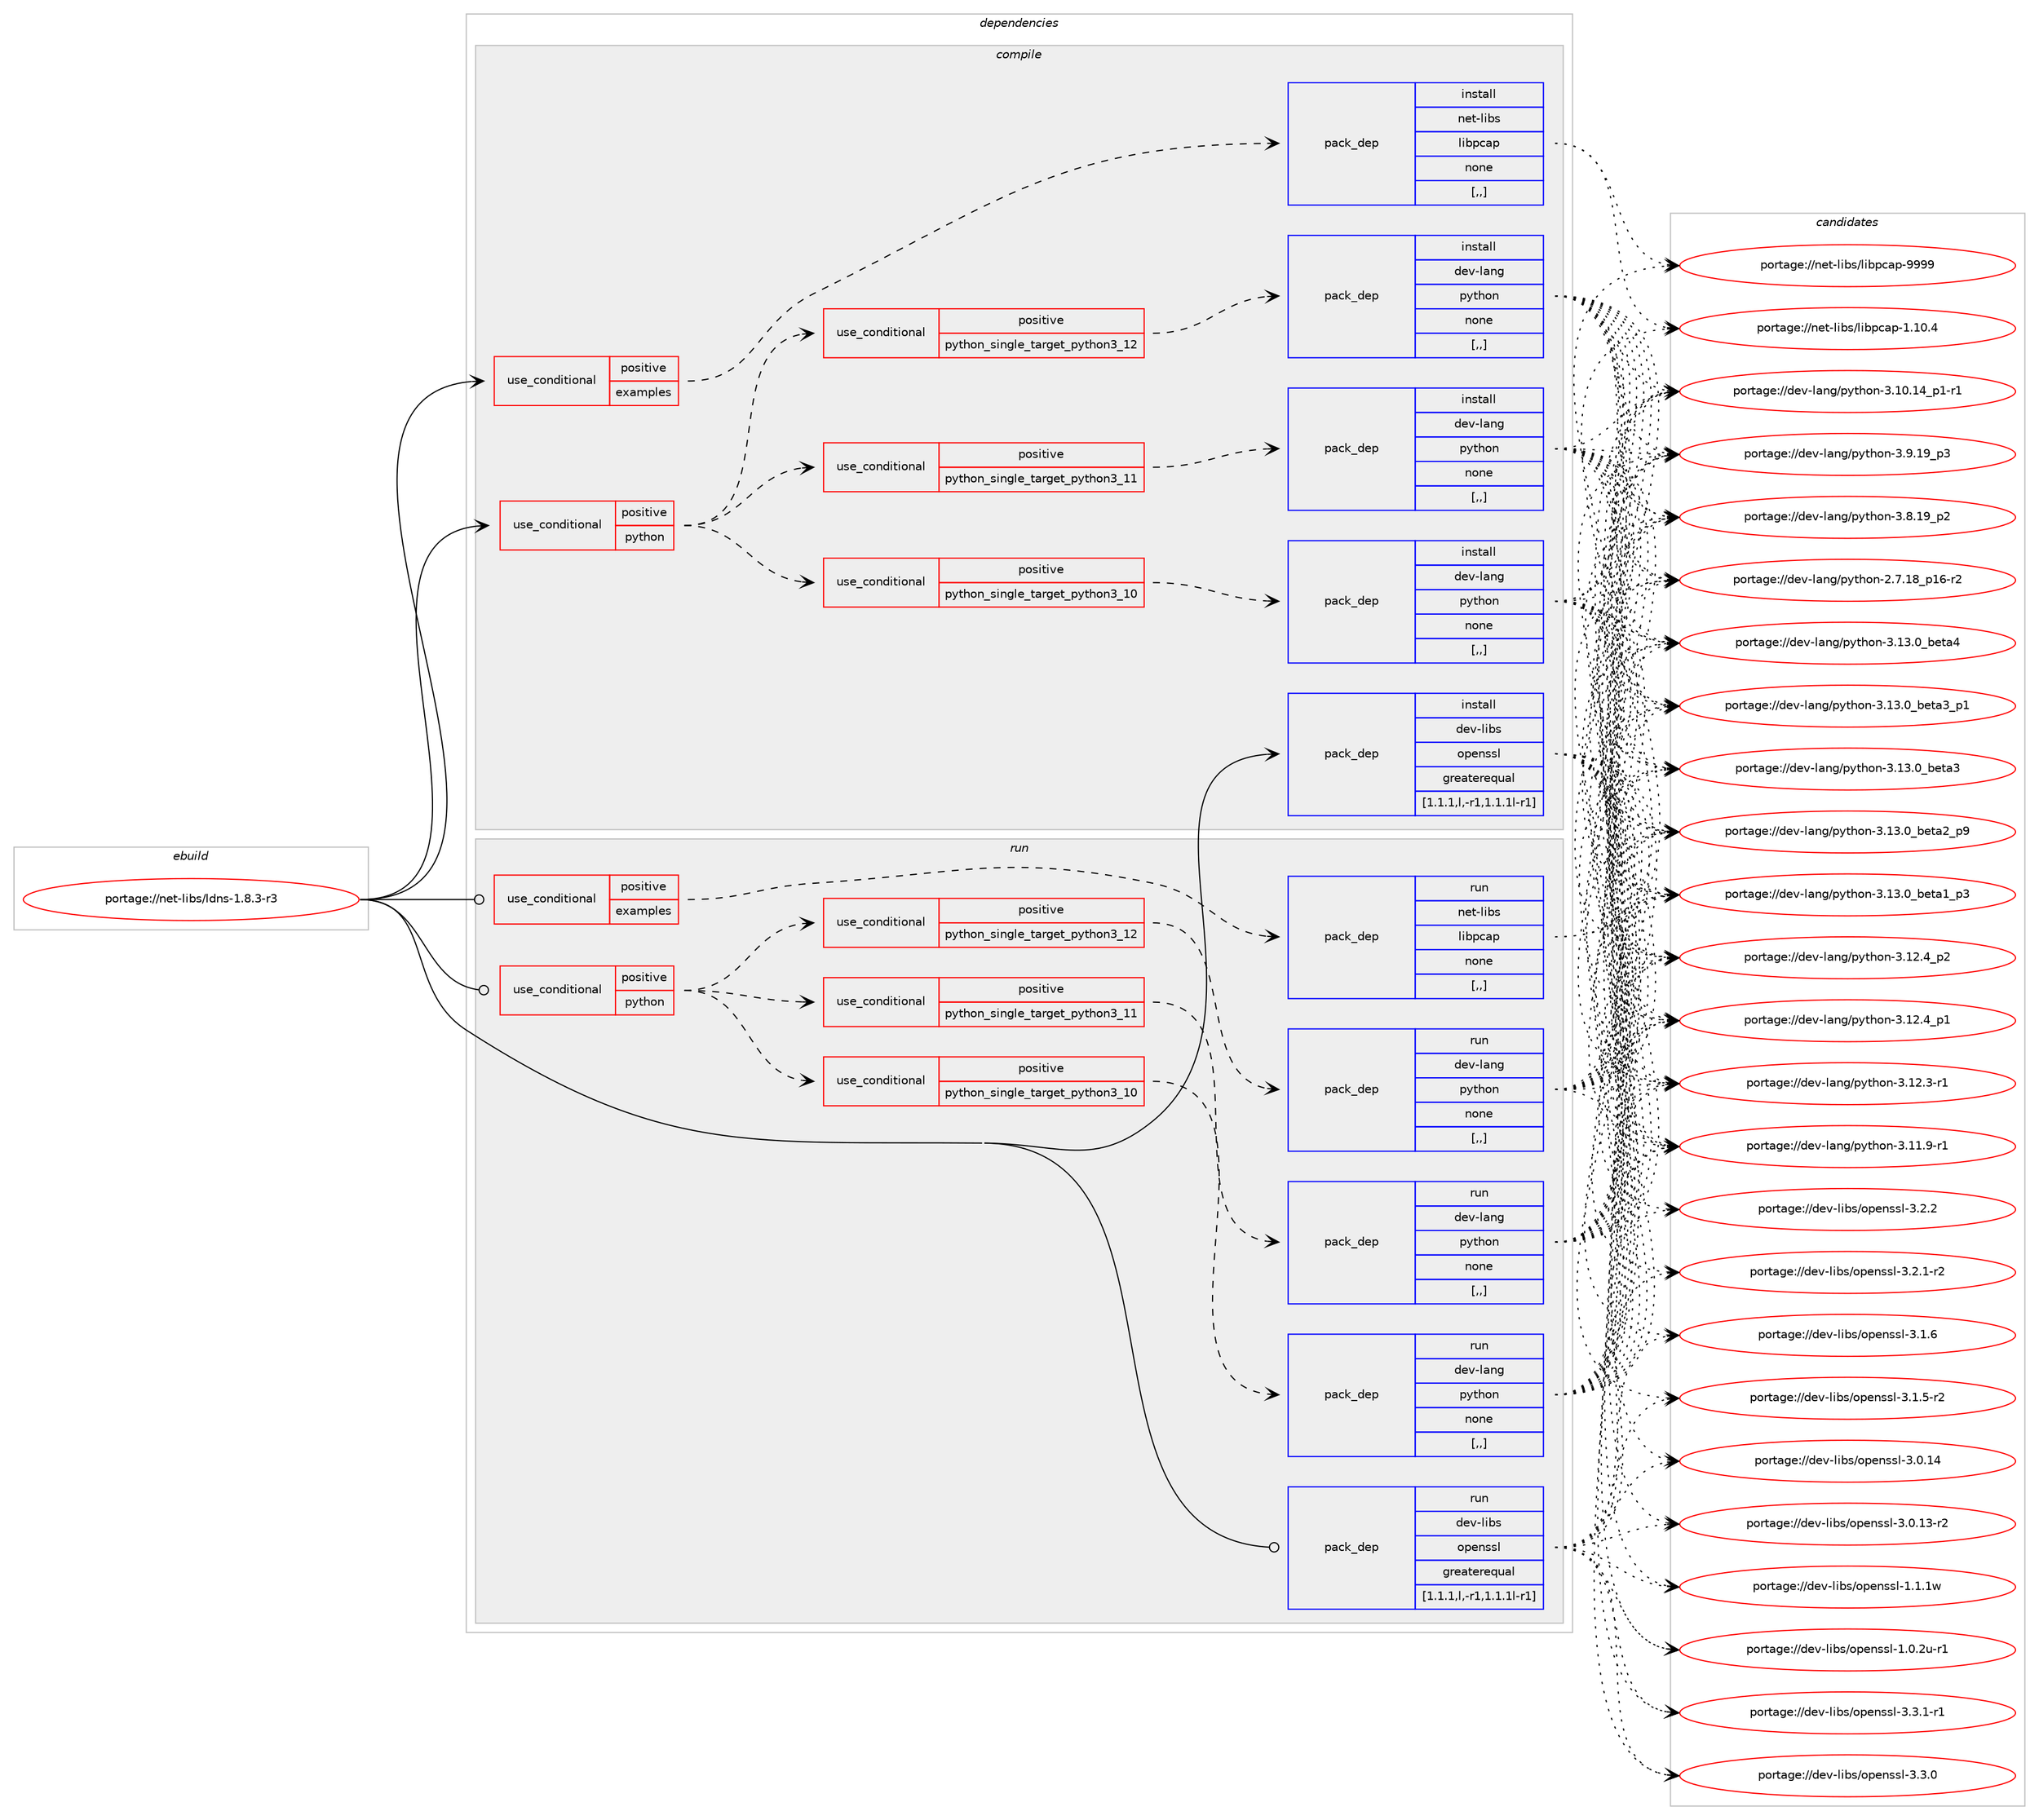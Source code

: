 digraph prolog {

# *************
# Graph options
# *************

newrank=true;
concentrate=true;
compound=true;
graph [rankdir=LR,fontname=Helvetica,fontsize=10,ranksep=1.5];#, ranksep=2.5, nodesep=0.2];
edge  [arrowhead=vee];
node  [fontname=Helvetica,fontsize=10];

# **********
# The ebuild
# **********

subgraph cluster_leftcol {
color=gray;
label=<<i>ebuild</i>>;
id [label="portage://net-libs/ldns-1.8.3-r3", color=red, width=4, href="../net-libs/ldns-1.8.3-r3.svg"];
}

# ****************
# The dependencies
# ****************

subgraph cluster_midcol {
color=gray;
label=<<i>dependencies</i>>;
subgraph cluster_compile {
fillcolor="#eeeeee";
style=filled;
label=<<i>compile</i>>;
subgraph cond93470 {
dependency358744 [label=<<TABLE BORDER="0" CELLBORDER="1" CELLSPACING="0" CELLPADDING="4"><TR><TD ROWSPAN="3" CELLPADDING="10">use_conditional</TD></TR><TR><TD>positive</TD></TR><TR><TD>examples</TD></TR></TABLE>>, shape=none, color=red];
subgraph pack262629 {
dependency358745 [label=<<TABLE BORDER="0" CELLBORDER="1" CELLSPACING="0" CELLPADDING="4" WIDTH="220"><TR><TD ROWSPAN="6" CELLPADDING="30">pack_dep</TD></TR><TR><TD WIDTH="110">install</TD></TR><TR><TD>net-libs</TD></TR><TR><TD>libpcap</TD></TR><TR><TD>none</TD></TR><TR><TD>[,,]</TD></TR></TABLE>>, shape=none, color=blue];
}
dependency358744:e -> dependency358745:w [weight=20,style="dashed",arrowhead="vee"];
}
id:e -> dependency358744:w [weight=20,style="solid",arrowhead="vee"];
subgraph cond93471 {
dependency358746 [label=<<TABLE BORDER="0" CELLBORDER="1" CELLSPACING="0" CELLPADDING="4"><TR><TD ROWSPAN="3" CELLPADDING="10">use_conditional</TD></TR><TR><TD>positive</TD></TR><TR><TD>python</TD></TR></TABLE>>, shape=none, color=red];
subgraph cond93472 {
dependency358747 [label=<<TABLE BORDER="0" CELLBORDER="1" CELLSPACING="0" CELLPADDING="4"><TR><TD ROWSPAN="3" CELLPADDING="10">use_conditional</TD></TR><TR><TD>positive</TD></TR><TR><TD>python_single_target_python3_10</TD></TR></TABLE>>, shape=none, color=red];
subgraph pack262630 {
dependency358748 [label=<<TABLE BORDER="0" CELLBORDER="1" CELLSPACING="0" CELLPADDING="4" WIDTH="220"><TR><TD ROWSPAN="6" CELLPADDING="30">pack_dep</TD></TR><TR><TD WIDTH="110">install</TD></TR><TR><TD>dev-lang</TD></TR><TR><TD>python</TD></TR><TR><TD>none</TD></TR><TR><TD>[,,]</TD></TR></TABLE>>, shape=none, color=blue];
}
dependency358747:e -> dependency358748:w [weight=20,style="dashed",arrowhead="vee"];
}
dependency358746:e -> dependency358747:w [weight=20,style="dashed",arrowhead="vee"];
subgraph cond93473 {
dependency358749 [label=<<TABLE BORDER="0" CELLBORDER="1" CELLSPACING="0" CELLPADDING="4"><TR><TD ROWSPAN="3" CELLPADDING="10">use_conditional</TD></TR><TR><TD>positive</TD></TR><TR><TD>python_single_target_python3_11</TD></TR></TABLE>>, shape=none, color=red];
subgraph pack262631 {
dependency358750 [label=<<TABLE BORDER="0" CELLBORDER="1" CELLSPACING="0" CELLPADDING="4" WIDTH="220"><TR><TD ROWSPAN="6" CELLPADDING="30">pack_dep</TD></TR><TR><TD WIDTH="110">install</TD></TR><TR><TD>dev-lang</TD></TR><TR><TD>python</TD></TR><TR><TD>none</TD></TR><TR><TD>[,,]</TD></TR></TABLE>>, shape=none, color=blue];
}
dependency358749:e -> dependency358750:w [weight=20,style="dashed",arrowhead="vee"];
}
dependency358746:e -> dependency358749:w [weight=20,style="dashed",arrowhead="vee"];
subgraph cond93474 {
dependency358751 [label=<<TABLE BORDER="0" CELLBORDER="1" CELLSPACING="0" CELLPADDING="4"><TR><TD ROWSPAN="3" CELLPADDING="10">use_conditional</TD></TR><TR><TD>positive</TD></TR><TR><TD>python_single_target_python3_12</TD></TR></TABLE>>, shape=none, color=red];
subgraph pack262632 {
dependency358752 [label=<<TABLE BORDER="0" CELLBORDER="1" CELLSPACING="0" CELLPADDING="4" WIDTH="220"><TR><TD ROWSPAN="6" CELLPADDING="30">pack_dep</TD></TR><TR><TD WIDTH="110">install</TD></TR><TR><TD>dev-lang</TD></TR><TR><TD>python</TD></TR><TR><TD>none</TD></TR><TR><TD>[,,]</TD></TR></TABLE>>, shape=none, color=blue];
}
dependency358751:e -> dependency358752:w [weight=20,style="dashed",arrowhead="vee"];
}
dependency358746:e -> dependency358751:w [weight=20,style="dashed",arrowhead="vee"];
}
id:e -> dependency358746:w [weight=20,style="solid",arrowhead="vee"];
subgraph pack262633 {
dependency358753 [label=<<TABLE BORDER="0" CELLBORDER="1" CELLSPACING="0" CELLPADDING="4" WIDTH="220"><TR><TD ROWSPAN="6" CELLPADDING="30">pack_dep</TD></TR><TR><TD WIDTH="110">install</TD></TR><TR><TD>dev-libs</TD></TR><TR><TD>openssl</TD></TR><TR><TD>greaterequal</TD></TR><TR><TD>[1.1.1,l,-r1,1.1.1l-r1]</TD></TR></TABLE>>, shape=none, color=blue];
}
id:e -> dependency358753:w [weight=20,style="solid",arrowhead="vee"];
}
subgraph cluster_compileandrun {
fillcolor="#eeeeee";
style=filled;
label=<<i>compile and run</i>>;
}
subgraph cluster_run {
fillcolor="#eeeeee";
style=filled;
label=<<i>run</i>>;
subgraph cond93475 {
dependency358754 [label=<<TABLE BORDER="0" CELLBORDER="1" CELLSPACING="0" CELLPADDING="4"><TR><TD ROWSPAN="3" CELLPADDING="10">use_conditional</TD></TR><TR><TD>positive</TD></TR><TR><TD>examples</TD></TR></TABLE>>, shape=none, color=red];
subgraph pack262634 {
dependency358755 [label=<<TABLE BORDER="0" CELLBORDER="1" CELLSPACING="0" CELLPADDING="4" WIDTH="220"><TR><TD ROWSPAN="6" CELLPADDING="30">pack_dep</TD></TR><TR><TD WIDTH="110">run</TD></TR><TR><TD>net-libs</TD></TR><TR><TD>libpcap</TD></TR><TR><TD>none</TD></TR><TR><TD>[,,]</TD></TR></TABLE>>, shape=none, color=blue];
}
dependency358754:e -> dependency358755:w [weight=20,style="dashed",arrowhead="vee"];
}
id:e -> dependency358754:w [weight=20,style="solid",arrowhead="odot"];
subgraph cond93476 {
dependency358756 [label=<<TABLE BORDER="0" CELLBORDER="1" CELLSPACING="0" CELLPADDING="4"><TR><TD ROWSPAN="3" CELLPADDING="10">use_conditional</TD></TR><TR><TD>positive</TD></TR><TR><TD>python</TD></TR></TABLE>>, shape=none, color=red];
subgraph cond93477 {
dependency358757 [label=<<TABLE BORDER="0" CELLBORDER="1" CELLSPACING="0" CELLPADDING="4"><TR><TD ROWSPAN="3" CELLPADDING="10">use_conditional</TD></TR><TR><TD>positive</TD></TR><TR><TD>python_single_target_python3_10</TD></TR></TABLE>>, shape=none, color=red];
subgraph pack262635 {
dependency358758 [label=<<TABLE BORDER="0" CELLBORDER="1" CELLSPACING="0" CELLPADDING="4" WIDTH="220"><TR><TD ROWSPAN="6" CELLPADDING="30">pack_dep</TD></TR><TR><TD WIDTH="110">run</TD></TR><TR><TD>dev-lang</TD></TR><TR><TD>python</TD></TR><TR><TD>none</TD></TR><TR><TD>[,,]</TD></TR></TABLE>>, shape=none, color=blue];
}
dependency358757:e -> dependency358758:w [weight=20,style="dashed",arrowhead="vee"];
}
dependency358756:e -> dependency358757:w [weight=20,style="dashed",arrowhead="vee"];
subgraph cond93478 {
dependency358759 [label=<<TABLE BORDER="0" CELLBORDER="1" CELLSPACING="0" CELLPADDING="4"><TR><TD ROWSPAN="3" CELLPADDING="10">use_conditional</TD></TR><TR><TD>positive</TD></TR><TR><TD>python_single_target_python3_11</TD></TR></TABLE>>, shape=none, color=red];
subgraph pack262636 {
dependency358760 [label=<<TABLE BORDER="0" CELLBORDER="1" CELLSPACING="0" CELLPADDING="4" WIDTH="220"><TR><TD ROWSPAN="6" CELLPADDING="30">pack_dep</TD></TR><TR><TD WIDTH="110">run</TD></TR><TR><TD>dev-lang</TD></TR><TR><TD>python</TD></TR><TR><TD>none</TD></TR><TR><TD>[,,]</TD></TR></TABLE>>, shape=none, color=blue];
}
dependency358759:e -> dependency358760:w [weight=20,style="dashed",arrowhead="vee"];
}
dependency358756:e -> dependency358759:w [weight=20,style="dashed",arrowhead="vee"];
subgraph cond93479 {
dependency358761 [label=<<TABLE BORDER="0" CELLBORDER="1" CELLSPACING="0" CELLPADDING="4"><TR><TD ROWSPAN="3" CELLPADDING="10">use_conditional</TD></TR><TR><TD>positive</TD></TR><TR><TD>python_single_target_python3_12</TD></TR></TABLE>>, shape=none, color=red];
subgraph pack262637 {
dependency358762 [label=<<TABLE BORDER="0" CELLBORDER="1" CELLSPACING="0" CELLPADDING="4" WIDTH="220"><TR><TD ROWSPAN="6" CELLPADDING="30">pack_dep</TD></TR><TR><TD WIDTH="110">run</TD></TR><TR><TD>dev-lang</TD></TR><TR><TD>python</TD></TR><TR><TD>none</TD></TR><TR><TD>[,,]</TD></TR></TABLE>>, shape=none, color=blue];
}
dependency358761:e -> dependency358762:w [weight=20,style="dashed",arrowhead="vee"];
}
dependency358756:e -> dependency358761:w [weight=20,style="dashed",arrowhead="vee"];
}
id:e -> dependency358756:w [weight=20,style="solid",arrowhead="odot"];
subgraph pack262638 {
dependency358763 [label=<<TABLE BORDER="0" CELLBORDER="1" CELLSPACING="0" CELLPADDING="4" WIDTH="220"><TR><TD ROWSPAN="6" CELLPADDING="30">pack_dep</TD></TR><TR><TD WIDTH="110">run</TD></TR><TR><TD>dev-libs</TD></TR><TR><TD>openssl</TD></TR><TR><TD>greaterequal</TD></TR><TR><TD>[1.1.1,l,-r1,1.1.1l-r1]</TD></TR></TABLE>>, shape=none, color=blue];
}
id:e -> dependency358763:w [weight=20,style="solid",arrowhead="odot"];
}
}

# **************
# The candidates
# **************

subgraph cluster_choices {
rank=same;
color=gray;
label=<<i>candidates</i>>;

subgraph choice262629 {
color=black;
nodesep=1;
choice1101011164510810598115471081059811299971124557575757 [label="portage://net-libs/libpcap-9999", color=red, width=4,href="../net-libs/libpcap-9999.svg"];
choice11010111645108105981154710810598112999711245494649484652 [label="portage://net-libs/libpcap-1.10.4", color=red, width=4,href="../net-libs/libpcap-1.10.4.svg"];
dependency358745:e -> choice1101011164510810598115471081059811299971124557575757:w [style=dotted,weight="100"];
dependency358745:e -> choice11010111645108105981154710810598112999711245494649484652:w [style=dotted,weight="100"];
}
subgraph choice262630 {
color=black;
nodesep=1;
choice1001011184510897110103471121211161041111104551464951464895981011169752 [label="portage://dev-lang/python-3.13.0_beta4", color=red, width=4,href="../dev-lang/python-3.13.0_beta4.svg"];
choice10010111845108971101034711212111610411111045514649514648959810111697519511249 [label="portage://dev-lang/python-3.13.0_beta3_p1", color=red, width=4,href="../dev-lang/python-3.13.0_beta3_p1.svg"];
choice1001011184510897110103471121211161041111104551464951464895981011169751 [label="portage://dev-lang/python-3.13.0_beta3", color=red, width=4,href="../dev-lang/python-3.13.0_beta3.svg"];
choice10010111845108971101034711212111610411111045514649514648959810111697509511257 [label="portage://dev-lang/python-3.13.0_beta2_p9", color=red, width=4,href="../dev-lang/python-3.13.0_beta2_p9.svg"];
choice10010111845108971101034711212111610411111045514649514648959810111697499511251 [label="portage://dev-lang/python-3.13.0_beta1_p3", color=red, width=4,href="../dev-lang/python-3.13.0_beta1_p3.svg"];
choice100101118451089711010347112121116104111110455146495046529511250 [label="portage://dev-lang/python-3.12.4_p2", color=red, width=4,href="../dev-lang/python-3.12.4_p2.svg"];
choice100101118451089711010347112121116104111110455146495046529511249 [label="portage://dev-lang/python-3.12.4_p1", color=red, width=4,href="../dev-lang/python-3.12.4_p1.svg"];
choice100101118451089711010347112121116104111110455146495046514511449 [label="portage://dev-lang/python-3.12.3-r1", color=red, width=4,href="../dev-lang/python-3.12.3-r1.svg"];
choice100101118451089711010347112121116104111110455146494946574511449 [label="portage://dev-lang/python-3.11.9-r1", color=red, width=4,href="../dev-lang/python-3.11.9-r1.svg"];
choice100101118451089711010347112121116104111110455146494846495295112494511449 [label="portage://dev-lang/python-3.10.14_p1-r1", color=red, width=4,href="../dev-lang/python-3.10.14_p1-r1.svg"];
choice100101118451089711010347112121116104111110455146574649579511251 [label="portage://dev-lang/python-3.9.19_p3", color=red, width=4,href="../dev-lang/python-3.9.19_p3.svg"];
choice100101118451089711010347112121116104111110455146564649579511250 [label="portage://dev-lang/python-3.8.19_p2", color=red, width=4,href="../dev-lang/python-3.8.19_p2.svg"];
choice100101118451089711010347112121116104111110455046554649569511249544511450 [label="portage://dev-lang/python-2.7.18_p16-r2", color=red, width=4,href="../dev-lang/python-2.7.18_p16-r2.svg"];
dependency358748:e -> choice1001011184510897110103471121211161041111104551464951464895981011169752:w [style=dotted,weight="100"];
dependency358748:e -> choice10010111845108971101034711212111610411111045514649514648959810111697519511249:w [style=dotted,weight="100"];
dependency358748:e -> choice1001011184510897110103471121211161041111104551464951464895981011169751:w [style=dotted,weight="100"];
dependency358748:e -> choice10010111845108971101034711212111610411111045514649514648959810111697509511257:w [style=dotted,weight="100"];
dependency358748:e -> choice10010111845108971101034711212111610411111045514649514648959810111697499511251:w [style=dotted,weight="100"];
dependency358748:e -> choice100101118451089711010347112121116104111110455146495046529511250:w [style=dotted,weight="100"];
dependency358748:e -> choice100101118451089711010347112121116104111110455146495046529511249:w [style=dotted,weight="100"];
dependency358748:e -> choice100101118451089711010347112121116104111110455146495046514511449:w [style=dotted,weight="100"];
dependency358748:e -> choice100101118451089711010347112121116104111110455146494946574511449:w [style=dotted,weight="100"];
dependency358748:e -> choice100101118451089711010347112121116104111110455146494846495295112494511449:w [style=dotted,weight="100"];
dependency358748:e -> choice100101118451089711010347112121116104111110455146574649579511251:w [style=dotted,weight="100"];
dependency358748:e -> choice100101118451089711010347112121116104111110455146564649579511250:w [style=dotted,weight="100"];
dependency358748:e -> choice100101118451089711010347112121116104111110455046554649569511249544511450:w [style=dotted,weight="100"];
}
subgraph choice262631 {
color=black;
nodesep=1;
choice1001011184510897110103471121211161041111104551464951464895981011169752 [label="portage://dev-lang/python-3.13.0_beta4", color=red, width=4,href="../dev-lang/python-3.13.0_beta4.svg"];
choice10010111845108971101034711212111610411111045514649514648959810111697519511249 [label="portage://dev-lang/python-3.13.0_beta3_p1", color=red, width=4,href="../dev-lang/python-3.13.0_beta3_p1.svg"];
choice1001011184510897110103471121211161041111104551464951464895981011169751 [label="portage://dev-lang/python-3.13.0_beta3", color=red, width=4,href="../dev-lang/python-3.13.0_beta3.svg"];
choice10010111845108971101034711212111610411111045514649514648959810111697509511257 [label="portage://dev-lang/python-3.13.0_beta2_p9", color=red, width=4,href="../dev-lang/python-3.13.0_beta2_p9.svg"];
choice10010111845108971101034711212111610411111045514649514648959810111697499511251 [label="portage://dev-lang/python-3.13.0_beta1_p3", color=red, width=4,href="../dev-lang/python-3.13.0_beta1_p3.svg"];
choice100101118451089711010347112121116104111110455146495046529511250 [label="portage://dev-lang/python-3.12.4_p2", color=red, width=4,href="../dev-lang/python-3.12.4_p2.svg"];
choice100101118451089711010347112121116104111110455146495046529511249 [label="portage://dev-lang/python-3.12.4_p1", color=red, width=4,href="../dev-lang/python-3.12.4_p1.svg"];
choice100101118451089711010347112121116104111110455146495046514511449 [label="portage://dev-lang/python-3.12.3-r1", color=red, width=4,href="../dev-lang/python-3.12.3-r1.svg"];
choice100101118451089711010347112121116104111110455146494946574511449 [label="portage://dev-lang/python-3.11.9-r1", color=red, width=4,href="../dev-lang/python-3.11.9-r1.svg"];
choice100101118451089711010347112121116104111110455146494846495295112494511449 [label="portage://dev-lang/python-3.10.14_p1-r1", color=red, width=4,href="../dev-lang/python-3.10.14_p1-r1.svg"];
choice100101118451089711010347112121116104111110455146574649579511251 [label="portage://dev-lang/python-3.9.19_p3", color=red, width=4,href="../dev-lang/python-3.9.19_p3.svg"];
choice100101118451089711010347112121116104111110455146564649579511250 [label="portage://dev-lang/python-3.8.19_p2", color=red, width=4,href="../dev-lang/python-3.8.19_p2.svg"];
choice100101118451089711010347112121116104111110455046554649569511249544511450 [label="portage://dev-lang/python-2.7.18_p16-r2", color=red, width=4,href="../dev-lang/python-2.7.18_p16-r2.svg"];
dependency358750:e -> choice1001011184510897110103471121211161041111104551464951464895981011169752:w [style=dotted,weight="100"];
dependency358750:e -> choice10010111845108971101034711212111610411111045514649514648959810111697519511249:w [style=dotted,weight="100"];
dependency358750:e -> choice1001011184510897110103471121211161041111104551464951464895981011169751:w [style=dotted,weight="100"];
dependency358750:e -> choice10010111845108971101034711212111610411111045514649514648959810111697509511257:w [style=dotted,weight="100"];
dependency358750:e -> choice10010111845108971101034711212111610411111045514649514648959810111697499511251:w [style=dotted,weight="100"];
dependency358750:e -> choice100101118451089711010347112121116104111110455146495046529511250:w [style=dotted,weight="100"];
dependency358750:e -> choice100101118451089711010347112121116104111110455146495046529511249:w [style=dotted,weight="100"];
dependency358750:e -> choice100101118451089711010347112121116104111110455146495046514511449:w [style=dotted,weight="100"];
dependency358750:e -> choice100101118451089711010347112121116104111110455146494946574511449:w [style=dotted,weight="100"];
dependency358750:e -> choice100101118451089711010347112121116104111110455146494846495295112494511449:w [style=dotted,weight="100"];
dependency358750:e -> choice100101118451089711010347112121116104111110455146574649579511251:w [style=dotted,weight="100"];
dependency358750:e -> choice100101118451089711010347112121116104111110455146564649579511250:w [style=dotted,weight="100"];
dependency358750:e -> choice100101118451089711010347112121116104111110455046554649569511249544511450:w [style=dotted,weight="100"];
}
subgraph choice262632 {
color=black;
nodesep=1;
choice1001011184510897110103471121211161041111104551464951464895981011169752 [label="portage://dev-lang/python-3.13.0_beta4", color=red, width=4,href="../dev-lang/python-3.13.0_beta4.svg"];
choice10010111845108971101034711212111610411111045514649514648959810111697519511249 [label="portage://dev-lang/python-3.13.0_beta3_p1", color=red, width=4,href="../dev-lang/python-3.13.0_beta3_p1.svg"];
choice1001011184510897110103471121211161041111104551464951464895981011169751 [label="portage://dev-lang/python-3.13.0_beta3", color=red, width=4,href="../dev-lang/python-3.13.0_beta3.svg"];
choice10010111845108971101034711212111610411111045514649514648959810111697509511257 [label="portage://dev-lang/python-3.13.0_beta2_p9", color=red, width=4,href="../dev-lang/python-3.13.0_beta2_p9.svg"];
choice10010111845108971101034711212111610411111045514649514648959810111697499511251 [label="portage://dev-lang/python-3.13.0_beta1_p3", color=red, width=4,href="../dev-lang/python-3.13.0_beta1_p3.svg"];
choice100101118451089711010347112121116104111110455146495046529511250 [label="portage://dev-lang/python-3.12.4_p2", color=red, width=4,href="../dev-lang/python-3.12.4_p2.svg"];
choice100101118451089711010347112121116104111110455146495046529511249 [label="portage://dev-lang/python-3.12.4_p1", color=red, width=4,href="../dev-lang/python-3.12.4_p1.svg"];
choice100101118451089711010347112121116104111110455146495046514511449 [label="portage://dev-lang/python-3.12.3-r1", color=red, width=4,href="../dev-lang/python-3.12.3-r1.svg"];
choice100101118451089711010347112121116104111110455146494946574511449 [label="portage://dev-lang/python-3.11.9-r1", color=red, width=4,href="../dev-lang/python-3.11.9-r1.svg"];
choice100101118451089711010347112121116104111110455146494846495295112494511449 [label="portage://dev-lang/python-3.10.14_p1-r1", color=red, width=4,href="../dev-lang/python-3.10.14_p1-r1.svg"];
choice100101118451089711010347112121116104111110455146574649579511251 [label="portage://dev-lang/python-3.9.19_p3", color=red, width=4,href="../dev-lang/python-3.9.19_p3.svg"];
choice100101118451089711010347112121116104111110455146564649579511250 [label="portage://dev-lang/python-3.8.19_p2", color=red, width=4,href="../dev-lang/python-3.8.19_p2.svg"];
choice100101118451089711010347112121116104111110455046554649569511249544511450 [label="portage://dev-lang/python-2.7.18_p16-r2", color=red, width=4,href="../dev-lang/python-2.7.18_p16-r2.svg"];
dependency358752:e -> choice1001011184510897110103471121211161041111104551464951464895981011169752:w [style=dotted,weight="100"];
dependency358752:e -> choice10010111845108971101034711212111610411111045514649514648959810111697519511249:w [style=dotted,weight="100"];
dependency358752:e -> choice1001011184510897110103471121211161041111104551464951464895981011169751:w [style=dotted,weight="100"];
dependency358752:e -> choice10010111845108971101034711212111610411111045514649514648959810111697509511257:w [style=dotted,weight="100"];
dependency358752:e -> choice10010111845108971101034711212111610411111045514649514648959810111697499511251:w [style=dotted,weight="100"];
dependency358752:e -> choice100101118451089711010347112121116104111110455146495046529511250:w [style=dotted,weight="100"];
dependency358752:e -> choice100101118451089711010347112121116104111110455146495046529511249:w [style=dotted,weight="100"];
dependency358752:e -> choice100101118451089711010347112121116104111110455146495046514511449:w [style=dotted,weight="100"];
dependency358752:e -> choice100101118451089711010347112121116104111110455146494946574511449:w [style=dotted,weight="100"];
dependency358752:e -> choice100101118451089711010347112121116104111110455146494846495295112494511449:w [style=dotted,weight="100"];
dependency358752:e -> choice100101118451089711010347112121116104111110455146574649579511251:w [style=dotted,weight="100"];
dependency358752:e -> choice100101118451089711010347112121116104111110455146564649579511250:w [style=dotted,weight="100"];
dependency358752:e -> choice100101118451089711010347112121116104111110455046554649569511249544511450:w [style=dotted,weight="100"];
}
subgraph choice262633 {
color=black;
nodesep=1;
choice1001011184510810598115471111121011101151151084551465146494511449 [label="portage://dev-libs/openssl-3.3.1-r1", color=red, width=4,href="../dev-libs/openssl-3.3.1-r1.svg"];
choice100101118451081059811547111112101110115115108455146514648 [label="portage://dev-libs/openssl-3.3.0", color=red, width=4,href="../dev-libs/openssl-3.3.0.svg"];
choice100101118451081059811547111112101110115115108455146504650 [label="portage://dev-libs/openssl-3.2.2", color=red, width=4,href="../dev-libs/openssl-3.2.2.svg"];
choice1001011184510810598115471111121011101151151084551465046494511450 [label="portage://dev-libs/openssl-3.2.1-r2", color=red, width=4,href="../dev-libs/openssl-3.2.1-r2.svg"];
choice100101118451081059811547111112101110115115108455146494654 [label="portage://dev-libs/openssl-3.1.6", color=red, width=4,href="../dev-libs/openssl-3.1.6.svg"];
choice1001011184510810598115471111121011101151151084551464946534511450 [label="portage://dev-libs/openssl-3.1.5-r2", color=red, width=4,href="../dev-libs/openssl-3.1.5-r2.svg"];
choice10010111845108105981154711111210111011511510845514648464952 [label="portage://dev-libs/openssl-3.0.14", color=red, width=4,href="../dev-libs/openssl-3.0.14.svg"];
choice100101118451081059811547111112101110115115108455146484649514511450 [label="portage://dev-libs/openssl-3.0.13-r2", color=red, width=4,href="../dev-libs/openssl-3.0.13-r2.svg"];
choice100101118451081059811547111112101110115115108454946494649119 [label="portage://dev-libs/openssl-1.1.1w", color=red, width=4,href="../dev-libs/openssl-1.1.1w.svg"];
choice1001011184510810598115471111121011101151151084549464846501174511449 [label="portage://dev-libs/openssl-1.0.2u-r1", color=red, width=4,href="../dev-libs/openssl-1.0.2u-r1.svg"];
dependency358753:e -> choice1001011184510810598115471111121011101151151084551465146494511449:w [style=dotted,weight="100"];
dependency358753:e -> choice100101118451081059811547111112101110115115108455146514648:w [style=dotted,weight="100"];
dependency358753:e -> choice100101118451081059811547111112101110115115108455146504650:w [style=dotted,weight="100"];
dependency358753:e -> choice1001011184510810598115471111121011101151151084551465046494511450:w [style=dotted,weight="100"];
dependency358753:e -> choice100101118451081059811547111112101110115115108455146494654:w [style=dotted,weight="100"];
dependency358753:e -> choice1001011184510810598115471111121011101151151084551464946534511450:w [style=dotted,weight="100"];
dependency358753:e -> choice10010111845108105981154711111210111011511510845514648464952:w [style=dotted,weight="100"];
dependency358753:e -> choice100101118451081059811547111112101110115115108455146484649514511450:w [style=dotted,weight="100"];
dependency358753:e -> choice100101118451081059811547111112101110115115108454946494649119:w [style=dotted,weight="100"];
dependency358753:e -> choice1001011184510810598115471111121011101151151084549464846501174511449:w [style=dotted,weight="100"];
}
subgraph choice262634 {
color=black;
nodesep=1;
choice1101011164510810598115471081059811299971124557575757 [label="portage://net-libs/libpcap-9999", color=red, width=4,href="../net-libs/libpcap-9999.svg"];
choice11010111645108105981154710810598112999711245494649484652 [label="portage://net-libs/libpcap-1.10.4", color=red, width=4,href="../net-libs/libpcap-1.10.4.svg"];
dependency358755:e -> choice1101011164510810598115471081059811299971124557575757:w [style=dotted,weight="100"];
dependency358755:e -> choice11010111645108105981154710810598112999711245494649484652:w [style=dotted,weight="100"];
}
subgraph choice262635 {
color=black;
nodesep=1;
choice1001011184510897110103471121211161041111104551464951464895981011169752 [label="portage://dev-lang/python-3.13.0_beta4", color=red, width=4,href="../dev-lang/python-3.13.0_beta4.svg"];
choice10010111845108971101034711212111610411111045514649514648959810111697519511249 [label="portage://dev-lang/python-3.13.0_beta3_p1", color=red, width=4,href="../dev-lang/python-3.13.0_beta3_p1.svg"];
choice1001011184510897110103471121211161041111104551464951464895981011169751 [label="portage://dev-lang/python-3.13.0_beta3", color=red, width=4,href="../dev-lang/python-3.13.0_beta3.svg"];
choice10010111845108971101034711212111610411111045514649514648959810111697509511257 [label="portage://dev-lang/python-3.13.0_beta2_p9", color=red, width=4,href="../dev-lang/python-3.13.0_beta2_p9.svg"];
choice10010111845108971101034711212111610411111045514649514648959810111697499511251 [label="portage://dev-lang/python-3.13.0_beta1_p3", color=red, width=4,href="../dev-lang/python-3.13.0_beta1_p3.svg"];
choice100101118451089711010347112121116104111110455146495046529511250 [label="portage://dev-lang/python-3.12.4_p2", color=red, width=4,href="../dev-lang/python-3.12.4_p2.svg"];
choice100101118451089711010347112121116104111110455146495046529511249 [label="portage://dev-lang/python-3.12.4_p1", color=red, width=4,href="../dev-lang/python-3.12.4_p1.svg"];
choice100101118451089711010347112121116104111110455146495046514511449 [label="portage://dev-lang/python-3.12.3-r1", color=red, width=4,href="../dev-lang/python-3.12.3-r1.svg"];
choice100101118451089711010347112121116104111110455146494946574511449 [label="portage://dev-lang/python-3.11.9-r1", color=red, width=4,href="../dev-lang/python-3.11.9-r1.svg"];
choice100101118451089711010347112121116104111110455146494846495295112494511449 [label="portage://dev-lang/python-3.10.14_p1-r1", color=red, width=4,href="../dev-lang/python-3.10.14_p1-r1.svg"];
choice100101118451089711010347112121116104111110455146574649579511251 [label="portage://dev-lang/python-3.9.19_p3", color=red, width=4,href="../dev-lang/python-3.9.19_p3.svg"];
choice100101118451089711010347112121116104111110455146564649579511250 [label="portage://dev-lang/python-3.8.19_p2", color=red, width=4,href="../dev-lang/python-3.8.19_p2.svg"];
choice100101118451089711010347112121116104111110455046554649569511249544511450 [label="portage://dev-lang/python-2.7.18_p16-r2", color=red, width=4,href="../dev-lang/python-2.7.18_p16-r2.svg"];
dependency358758:e -> choice1001011184510897110103471121211161041111104551464951464895981011169752:w [style=dotted,weight="100"];
dependency358758:e -> choice10010111845108971101034711212111610411111045514649514648959810111697519511249:w [style=dotted,weight="100"];
dependency358758:e -> choice1001011184510897110103471121211161041111104551464951464895981011169751:w [style=dotted,weight="100"];
dependency358758:e -> choice10010111845108971101034711212111610411111045514649514648959810111697509511257:w [style=dotted,weight="100"];
dependency358758:e -> choice10010111845108971101034711212111610411111045514649514648959810111697499511251:w [style=dotted,weight="100"];
dependency358758:e -> choice100101118451089711010347112121116104111110455146495046529511250:w [style=dotted,weight="100"];
dependency358758:e -> choice100101118451089711010347112121116104111110455146495046529511249:w [style=dotted,weight="100"];
dependency358758:e -> choice100101118451089711010347112121116104111110455146495046514511449:w [style=dotted,weight="100"];
dependency358758:e -> choice100101118451089711010347112121116104111110455146494946574511449:w [style=dotted,weight="100"];
dependency358758:e -> choice100101118451089711010347112121116104111110455146494846495295112494511449:w [style=dotted,weight="100"];
dependency358758:e -> choice100101118451089711010347112121116104111110455146574649579511251:w [style=dotted,weight="100"];
dependency358758:e -> choice100101118451089711010347112121116104111110455146564649579511250:w [style=dotted,weight="100"];
dependency358758:e -> choice100101118451089711010347112121116104111110455046554649569511249544511450:w [style=dotted,weight="100"];
}
subgraph choice262636 {
color=black;
nodesep=1;
choice1001011184510897110103471121211161041111104551464951464895981011169752 [label="portage://dev-lang/python-3.13.0_beta4", color=red, width=4,href="../dev-lang/python-3.13.0_beta4.svg"];
choice10010111845108971101034711212111610411111045514649514648959810111697519511249 [label="portage://dev-lang/python-3.13.0_beta3_p1", color=red, width=4,href="../dev-lang/python-3.13.0_beta3_p1.svg"];
choice1001011184510897110103471121211161041111104551464951464895981011169751 [label="portage://dev-lang/python-3.13.0_beta3", color=red, width=4,href="../dev-lang/python-3.13.0_beta3.svg"];
choice10010111845108971101034711212111610411111045514649514648959810111697509511257 [label="portage://dev-lang/python-3.13.0_beta2_p9", color=red, width=4,href="../dev-lang/python-3.13.0_beta2_p9.svg"];
choice10010111845108971101034711212111610411111045514649514648959810111697499511251 [label="portage://dev-lang/python-3.13.0_beta1_p3", color=red, width=4,href="../dev-lang/python-3.13.0_beta1_p3.svg"];
choice100101118451089711010347112121116104111110455146495046529511250 [label="portage://dev-lang/python-3.12.4_p2", color=red, width=4,href="../dev-lang/python-3.12.4_p2.svg"];
choice100101118451089711010347112121116104111110455146495046529511249 [label="portage://dev-lang/python-3.12.4_p1", color=red, width=4,href="../dev-lang/python-3.12.4_p1.svg"];
choice100101118451089711010347112121116104111110455146495046514511449 [label="portage://dev-lang/python-3.12.3-r1", color=red, width=4,href="../dev-lang/python-3.12.3-r1.svg"];
choice100101118451089711010347112121116104111110455146494946574511449 [label="portage://dev-lang/python-3.11.9-r1", color=red, width=4,href="../dev-lang/python-3.11.9-r1.svg"];
choice100101118451089711010347112121116104111110455146494846495295112494511449 [label="portage://dev-lang/python-3.10.14_p1-r1", color=red, width=4,href="../dev-lang/python-3.10.14_p1-r1.svg"];
choice100101118451089711010347112121116104111110455146574649579511251 [label="portage://dev-lang/python-3.9.19_p3", color=red, width=4,href="../dev-lang/python-3.9.19_p3.svg"];
choice100101118451089711010347112121116104111110455146564649579511250 [label="portage://dev-lang/python-3.8.19_p2", color=red, width=4,href="../dev-lang/python-3.8.19_p2.svg"];
choice100101118451089711010347112121116104111110455046554649569511249544511450 [label="portage://dev-lang/python-2.7.18_p16-r2", color=red, width=4,href="../dev-lang/python-2.7.18_p16-r2.svg"];
dependency358760:e -> choice1001011184510897110103471121211161041111104551464951464895981011169752:w [style=dotted,weight="100"];
dependency358760:e -> choice10010111845108971101034711212111610411111045514649514648959810111697519511249:w [style=dotted,weight="100"];
dependency358760:e -> choice1001011184510897110103471121211161041111104551464951464895981011169751:w [style=dotted,weight="100"];
dependency358760:e -> choice10010111845108971101034711212111610411111045514649514648959810111697509511257:w [style=dotted,weight="100"];
dependency358760:e -> choice10010111845108971101034711212111610411111045514649514648959810111697499511251:w [style=dotted,weight="100"];
dependency358760:e -> choice100101118451089711010347112121116104111110455146495046529511250:w [style=dotted,weight="100"];
dependency358760:e -> choice100101118451089711010347112121116104111110455146495046529511249:w [style=dotted,weight="100"];
dependency358760:e -> choice100101118451089711010347112121116104111110455146495046514511449:w [style=dotted,weight="100"];
dependency358760:e -> choice100101118451089711010347112121116104111110455146494946574511449:w [style=dotted,weight="100"];
dependency358760:e -> choice100101118451089711010347112121116104111110455146494846495295112494511449:w [style=dotted,weight="100"];
dependency358760:e -> choice100101118451089711010347112121116104111110455146574649579511251:w [style=dotted,weight="100"];
dependency358760:e -> choice100101118451089711010347112121116104111110455146564649579511250:w [style=dotted,weight="100"];
dependency358760:e -> choice100101118451089711010347112121116104111110455046554649569511249544511450:w [style=dotted,weight="100"];
}
subgraph choice262637 {
color=black;
nodesep=1;
choice1001011184510897110103471121211161041111104551464951464895981011169752 [label="portage://dev-lang/python-3.13.0_beta4", color=red, width=4,href="../dev-lang/python-3.13.0_beta4.svg"];
choice10010111845108971101034711212111610411111045514649514648959810111697519511249 [label="portage://dev-lang/python-3.13.0_beta3_p1", color=red, width=4,href="../dev-lang/python-3.13.0_beta3_p1.svg"];
choice1001011184510897110103471121211161041111104551464951464895981011169751 [label="portage://dev-lang/python-3.13.0_beta3", color=red, width=4,href="../dev-lang/python-3.13.0_beta3.svg"];
choice10010111845108971101034711212111610411111045514649514648959810111697509511257 [label="portage://dev-lang/python-3.13.0_beta2_p9", color=red, width=4,href="../dev-lang/python-3.13.0_beta2_p9.svg"];
choice10010111845108971101034711212111610411111045514649514648959810111697499511251 [label="portage://dev-lang/python-3.13.0_beta1_p3", color=red, width=4,href="../dev-lang/python-3.13.0_beta1_p3.svg"];
choice100101118451089711010347112121116104111110455146495046529511250 [label="portage://dev-lang/python-3.12.4_p2", color=red, width=4,href="../dev-lang/python-3.12.4_p2.svg"];
choice100101118451089711010347112121116104111110455146495046529511249 [label="portage://dev-lang/python-3.12.4_p1", color=red, width=4,href="../dev-lang/python-3.12.4_p1.svg"];
choice100101118451089711010347112121116104111110455146495046514511449 [label="portage://dev-lang/python-3.12.3-r1", color=red, width=4,href="../dev-lang/python-3.12.3-r1.svg"];
choice100101118451089711010347112121116104111110455146494946574511449 [label="portage://dev-lang/python-3.11.9-r1", color=red, width=4,href="../dev-lang/python-3.11.9-r1.svg"];
choice100101118451089711010347112121116104111110455146494846495295112494511449 [label="portage://dev-lang/python-3.10.14_p1-r1", color=red, width=4,href="../dev-lang/python-3.10.14_p1-r1.svg"];
choice100101118451089711010347112121116104111110455146574649579511251 [label="portage://dev-lang/python-3.9.19_p3", color=red, width=4,href="../dev-lang/python-3.9.19_p3.svg"];
choice100101118451089711010347112121116104111110455146564649579511250 [label="portage://dev-lang/python-3.8.19_p2", color=red, width=4,href="../dev-lang/python-3.8.19_p2.svg"];
choice100101118451089711010347112121116104111110455046554649569511249544511450 [label="portage://dev-lang/python-2.7.18_p16-r2", color=red, width=4,href="../dev-lang/python-2.7.18_p16-r2.svg"];
dependency358762:e -> choice1001011184510897110103471121211161041111104551464951464895981011169752:w [style=dotted,weight="100"];
dependency358762:e -> choice10010111845108971101034711212111610411111045514649514648959810111697519511249:w [style=dotted,weight="100"];
dependency358762:e -> choice1001011184510897110103471121211161041111104551464951464895981011169751:w [style=dotted,weight="100"];
dependency358762:e -> choice10010111845108971101034711212111610411111045514649514648959810111697509511257:w [style=dotted,weight="100"];
dependency358762:e -> choice10010111845108971101034711212111610411111045514649514648959810111697499511251:w [style=dotted,weight="100"];
dependency358762:e -> choice100101118451089711010347112121116104111110455146495046529511250:w [style=dotted,weight="100"];
dependency358762:e -> choice100101118451089711010347112121116104111110455146495046529511249:w [style=dotted,weight="100"];
dependency358762:e -> choice100101118451089711010347112121116104111110455146495046514511449:w [style=dotted,weight="100"];
dependency358762:e -> choice100101118451089711010347112121116104111110455146494946574511449:w [style=dotted,weight="100"];
dependency358762:e -> choice100101118451089711010347112121116104111110455146494846495295112494511449:w [style=dotted,weight="100"];
dependency358762:e -> choice100101118451089711010347112121116104111110455146574649579511251:w [style=dotted,weight="100"];
dependency358762:e -> choice100101118451089711010347112121116104111110455146564649579511250:w [style=dotted,weight="100"];
dependency358762:e -> choice100101118451089711010347112121116104111110455046554649569511249544511450:w [style=dotted,weight="100"];
}
subgraph choice262638 {
color=black;
nodesep=1;
choice1001011184510810598115471111121011101151151084551465146494511449 [label="portage://dev-libs/openssl-3.3.1-r1", color=red, width=4,href="../dev-libs/openssl-3.3.1-r1.svg"];
choice100101118451081059811547111112101110115115108455146514648 [label="portage://dev-libs/openssl-3.3.0", color=red, width=4,href="../dev-libs/openssl-3.3.0.svg"];
choice100101118451081059811547111112101110115115108455146504650 [label="portage://dev-libs/openssl-3.2.2", color=red, width=4,href="../dev-libs/openssl-3.2.2.svg"];
choice1001011184510810598115471111121011101151151084551465046494511450 [label="portage://dev-libs/openssl-3.2.1-r2", color=red, width=4,href="../dev-libs/openssl-3.2.1-r2.svg"];
choice100101118451081059811547111112101110115115108455146494654 [label="portage://dev-libs/openssl-3.1.6", color=red, width=4,href="../dev-libs/openssl-3.1.6.svg"];
choice1001011184510810598115471111121011101151151084551464946534511450 [label="portage://dev-libs/openssl-3.1.5-r2", color=red, width=4,href="../dev-libs/openssl-3.1.5-r2.svg"];
choice10010111845108105981154711111210111011511510845514648464952 [label="portage://dev-libs/openssl-3.0.14", color=red, width=4,href="../dev-libs/openssl-3.0.14.svg"];
choice100101118451081059811547111112101110115115108455146484649514511450 [label="portage://dev-libs/openssl-3.0.13-r2", color=red, width=4,href="../dev-libs/openssl-3.0.13-r2.svg"];
choice100101118451081059811547111112101110115115108454946494649119 [label="portage://dev-libs/openssl-1.1.1w", color=red, width=4,href="../dev-libs/openssl-1.1.1w.svg"];
choice1001011184510810598115471111121011101151151084549464846501174511449 [label="portage://dev-libs/openssl-1.0.2u-r1", color=red, width=4,href="../dev-libs/openssl-1.0.2u-r1.svg"];
dependency358763:e -> choice1001011184510810598115471111121011101151151084551465146494511449:w [style=dotted,weight="100"];
dependency358763:e -> choice100101118451081059811547111112101110115115108455146514648:w [style=dotted,weight="100"];
dependency358763:e -> choice100101118451081059811547111112101110115115108455146504650:w [style=dotted,weight="100"];
dependency358763:e -> choice1001011184510810598115471111121011101151151084551465046494511450:w [style=dotted,weight="100"];
dependency358763:e -> choice100101118451081059811547111112101110115115108455146494654:w [style=dotted,weight="100"];
dependency358763:e -> choice1001011184510810598115471111121011101151151084551464946534511450:w [style=dotted,weight="100"];
dependency358763:e -> choice10010111845108105981154711111210111011511510845514648464952:w [style=dotted,weight="100"];
dependency358763:e -> choice100101118451081059811547111112101110115115108455146484649514511450:w [style=dotted,weight="100"];
dependency358763:e -> choice100101118451081059811547111112101110115115108454946494649119:w [style=dotted,weight="100"];
dependency358763:e -> choice1001011184510810598115471111121011101151151084549464846501174511449:w [style=dotted,weight="100"];
}
}

}
